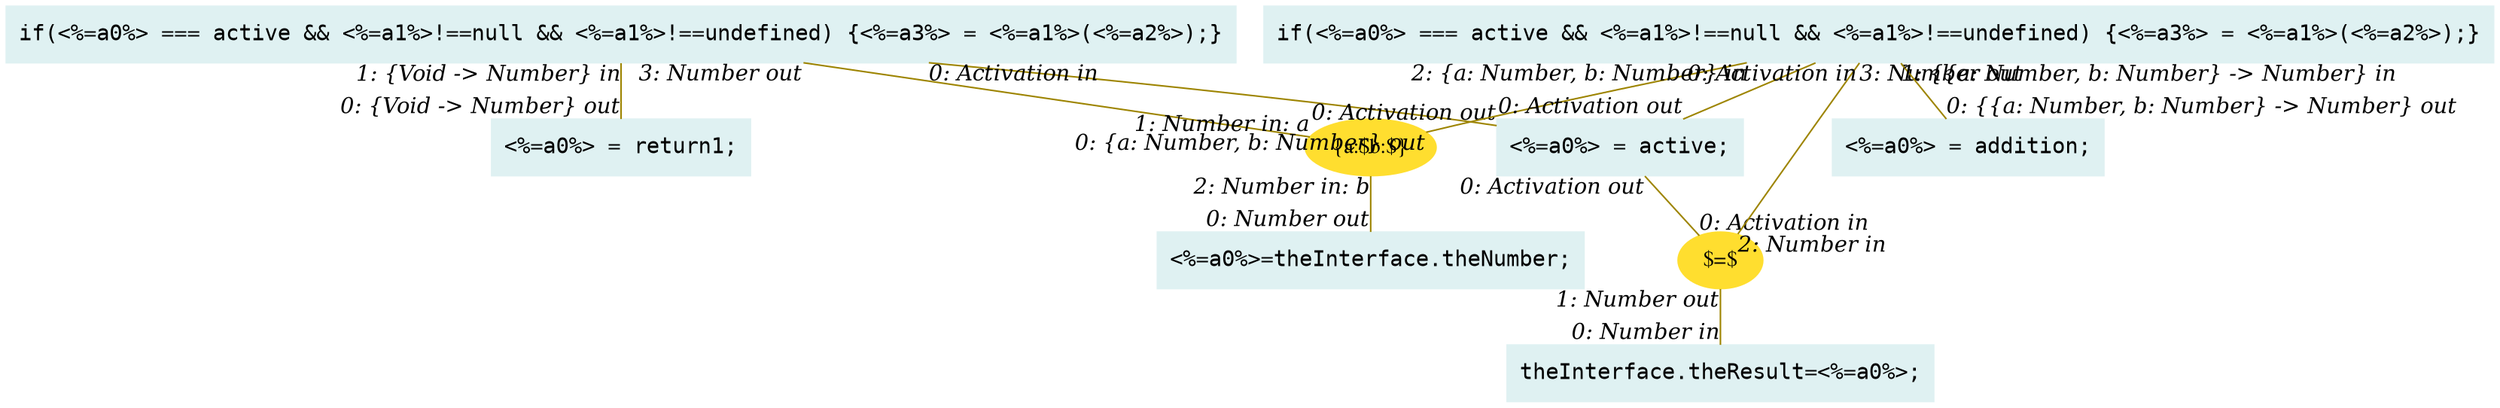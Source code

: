 digraph g{node_379 [shape="box", style="filled", color="#dff1f2", fontname="Courier", label="<%=a0%>=theInterface.theNumber;
" ]
node_381 [shape="box", style="filled", color="#dff1f2", fontname="Courier", label="theInterface.theResult=<%=a0%>;
" ]
node_423 [shape="ellipse", style="filled", color="#ffde2f", fontname="Times", label="{a:$b:$}" ]
node_436 [shape="ellipse", style="filled", color="#ffde2f", fontname="Times", label="$=$" ]
node_450 [shape="box", style="filled", color="#dff1f2", fontname="Courier", label="<%=a0%> = active;
" ]
node_457 [shape="box", style="filled", color="#dff1f2", fontname="Courier", label="<%=a0%> = return1;
" ]
node_459 [shape="box", style="filled", color="#dff1f2", fontname="Courier", label="<%=a0%> = addition;
" ]
node_461 [shape="box", style="filled", color="#dff1f2", fontname="Courier", label="if(<%=a0%> === active && <%=a1%>!==null && <%=a1%>!==undefined) {<%=a3%> = <%=a1%>(<%=a2%>);}
" ]
node_465 [shape="box", style="filled", color="#dff1f2", fontname="Courier", label="if(<%=a0%> === active && <%=a1%>!==null && <%=a1%>!==undefined) {<%=a3%> = <%=a1%>(<%=a2%>);}
" ]
node_450 -> node_436 [dir=none, arrowHead=none, fontname="Times-Italic", arrowsize=1, color="#9d8400", label="",  headlabel="0: Activation in", taillabel="0: Activation out" ]
node_461 -> node_450 [dir=none, arrowHead=none, fontname="Times-Italic", arrowsize=1, color="#9d8400", label="",  headlabel="0: Activation out", taillabel="0: Activation in" ]
node_461 -> node_457 [dir=none, arrowHead=none, fontname="Times-Italic", arrowsize=1, color="#9d8400", label="",  headlabel="0: {Void -> Number} out", taillabel="1: {Void -> Number} in" ]
node_461 -> node_423 [dir=none, arrowHead=none, fontname="Times-Italic", arrowsize=1, color="#9d8400", label="",  headlabel="1: Number in: a", taillabel="3: Number out" ]
node_465 -> node_450 [dir=none, arrowHead=none, fontname="Times-Italic", arrowsize=1, color="#9d8400", label="",  headlabel="0: Activation out", taillabel="0: Activation in" ]
node_465 -> node_459 [dir=none, arrowHead=none, fontname="Times-Italic", arrowsize=1, color="#9d8400", label="",  headlabel="0: {{a: Number, b: Number} -> Number} out", taillabel="1: {{a: Number, b: Number} -> Number} in" ]
node_465 -> node_423 [dir=none, arrowHead=none, fontname="Times-Italic", arrowsize=1, color="#9d8400", label="",  headlabel="0: {a: Number, b: Number} out", taillabel="2: {a: Number, b: Number} in" ]
node_465 -> node_436 [dir=none, arrowHead=none, fontname="Times-Italic", arrowsize=1, color="#9d8400", label="",  headlabel="2: Number in", taillabel="3: Number out" ]
node_423 -> node_379 [dir=none, arrowHead=none, fontname="Times-Italic", arrowsize=1, color="#9d8400", label="",  headlabel="0: Number out", taillabel="2: Number in: b" ]
node_436 -> node_381 [dir=none, arrowHead=none, fontname="Times-Italic", arrowsize=1, color="#9d8400", label="",  headlabel="0: Number in", taillabel="1: Number out" ]
}